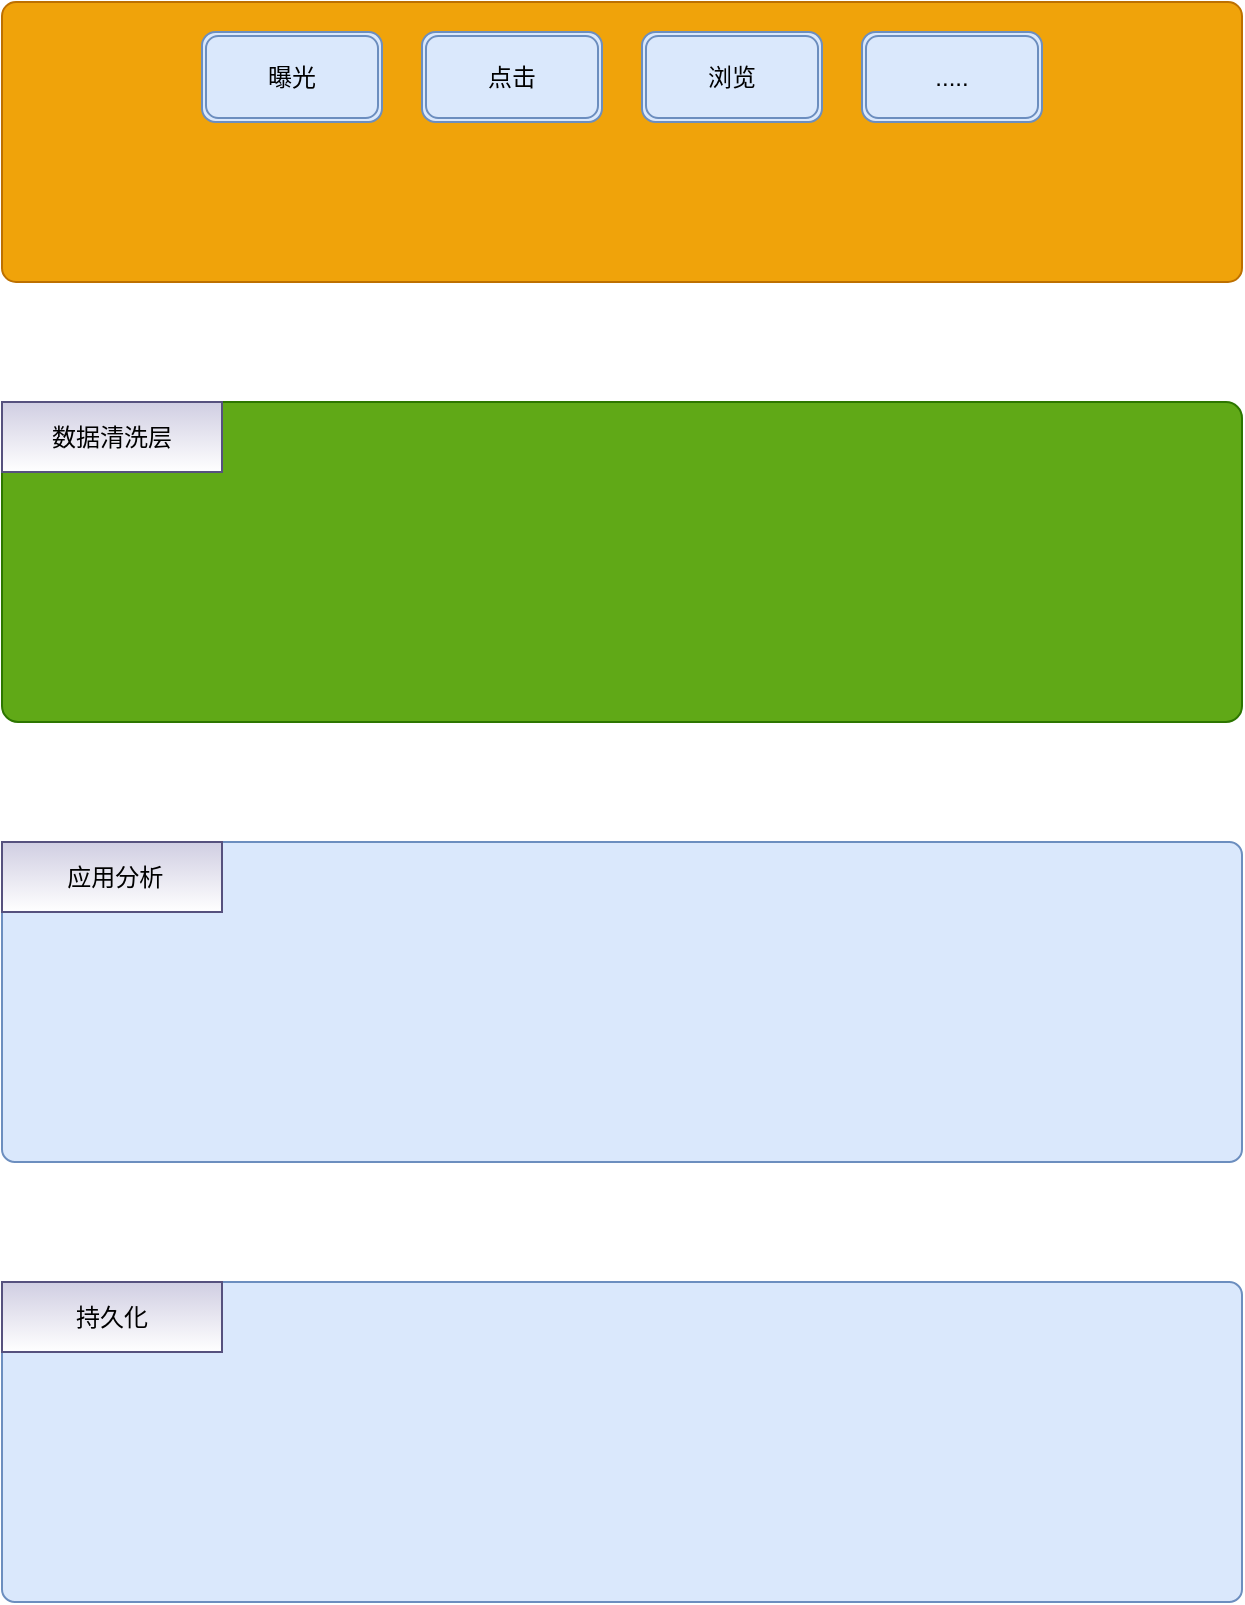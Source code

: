 <mxfile version="14.4.2" type="github">
  <diagram id="zrNYxfTNKG2aWoxfnzqP" name="Page-1">
    <mxGraphModel dx="1298" dy="742" grid="1" gridSize="10" guides="1" tooltips="1" connect="1" arrows="1" fold="1" page="1" pageScale="1" pageWidth="827" pageHeight="1169" math="0" shadow="0">
      <root>
        <mxCell id="0" />
        <mxCell id="1" parent="0" />
        <mxCell id="YqIz4m2kfG05YHZkA2tR-7" value="" style="rounded=1;whiteSpace=wrap;html=1;fillColor=#dae8fc;strokeColor=#6c8ebf;arcSize=4;" vertex="1" parent="1">
          <mxGeometry x="120" y="1210" width="620" height="160" as="geometry" />
        </mxCell>
        <mxCell id="YqIz4m2kfG05YHZkA2tR-8" value="" style="rounded=1;whiteSpace=wrap;html=1;" vertex="1" parent="1">
          <mxGeometry x="350" y="846" width="120" height="60" as="geometry" />
        </mxCell>
        <mxCell id="YqIz4m2kfG05YHZkA2tR-9" value="" style="rounded=1;whiteSpace=wrap;html=1;fillColor=#60a917;strokeColor=#2D7600;arcSize=5;fontColor=#ffffff;" vertex="1" parent="1">
          <mxGeometry x="120" y="770" width="620" height="160" as="geometry" />
        </mxCell>
        <mxCell id="YqIz4m2kfG05YHZkA2tR-10" value="" style="rounded=1;whiteSpace=wrap;html=1;fillColor=#f0a30a;strokeColor=#BD7000;arcSize=5;fontColor=#ffffff;" vertex="1" parent="1">
          <mxGeometry x="120" y="570" width="620" height="140" as="geometry" />
        </mxCell>
        <mxCell id="YqIz4m2kfG05YHZkA2tR-15" value="数据清洗层" style="rounded=1;whiteSpace=wrap;html=1;fillColor=#d0cee2;strokeColor=#56517e;arcSize=0;gradientColor=#ffffff;" vertex="1" parent="1">
          <mxGeometry x="120" y="770" width="110" height="35" as="geometry" />
        </mxCell>
        <mxCell id="YqIz4m2kfG05YHZkA2tR-16" value="持久化" style="rounded=1;whiteSpace=wrap;html=1;fillColor=#d0cee2;strokeColor=#56517e;arcSize=0;gradientColor=#ffffff;" vertex="1" parent="1">
          <mxGeometry x="120" y="1210" width="110" height="35" as="geometry" />
        </mxCell>
        <mxCell id="YqIz4m2kfG05YHZkA2tR-17" value="" style="rounded=1;whiteSpace=wrap;html=1;fillColor=#dae8fc;strokeColor=#6c8ebf;arcSize=4;" vertex="1" parent="1">
          <mxGeometry x="120" y="990" width="620" height="160" as="geometry" />
        </mxCell>
        <mxCell id="YqIz4m2kfG05YHZkA2tR-18" value="&amp;nbsp;应用分析" style="rounded=1;whiteSpace=wrap;html=1;fillColor=#d0cee2;strokeColor=#56517e;arcSize=0;gradientColor=#ffffff;" vertex="1" parent="1">
          <mxGeometry x="120" y="990" width="110" height="35" as="geometry" />
        </mxCell>
        <mxCell id="YqIz4m2kfG05YHZkA2tR-25" value="曝光" style="shape=ext;double=1;rounded=1;whiteSpace=wrap;html=1;fillColor=#dae8fc;strokeColor=#6c8ebf;" vertex="1" parent="1">
          <mxGeometry x="220" y="585" width="90" height="45" as="geometry" />
        </mxCell>
        <mxCell id="YqIz4m2kfG05YHZkA2tR-27" value="点击" style="shape=ext;double=1;rounded=1;whiteSpace=wrap;html=1;fillColor=#dae8fc;strokeColor=#6c8ebf;" vertex="1" parent="1">
          <mxGeometry x="330" y="585" width="90" height="45" as="geometry" />
        </mxCell>
        <mxCell id="YqIz4m2kfG05YHZkA2tR-28" value="浏览" style="shape=ext;double=1;rounded=1;whiteSpace=wrap;html=1;fillColor=#dae8fc;strokeColor=#6c8ebf;" vertex="1" parent="1">
          <mxGeometry x="440" y="585" width="90" height="45" as="geometry" />
        </mxCell>
        <mxCell id="YqIz4m2kfG05YHZkA2tR-29" value="....." style="shape=ext;double=1;rounded=1;whiteSpace=wrap;html=1;fillColor=#dae8fc;strokeColor=#6c8ebf;" vertex="1" parent="1">
          <mxGeometry x="550" y="585" width="90" height="45" as="geometry" />
        </mxCell>
      </root>
    </mxGraphModel>
  </diagram>
</mxfile>
